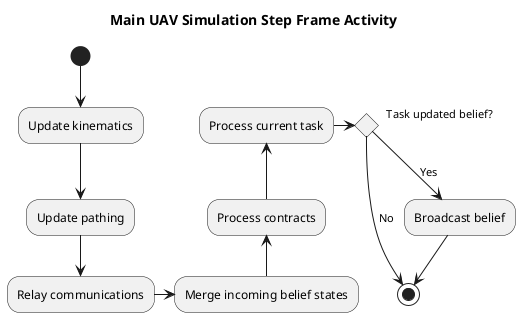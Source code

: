 @startuml

title Main UAV Simulation Step Frame Activity

(*) -d-> "Update kinematics"
-d-> "Update pathing"
-d-> "Relay communications"
-r-> "Merge incoming belief states"
-u-> "Process contracts"
-u-> "Process current task" as task

task -r-> if "Task updated belief?" then
  -d->[Yes] "Broadcast belief"
  -d-> (*)
else
  -d->[No] (*)
endif

@enduml